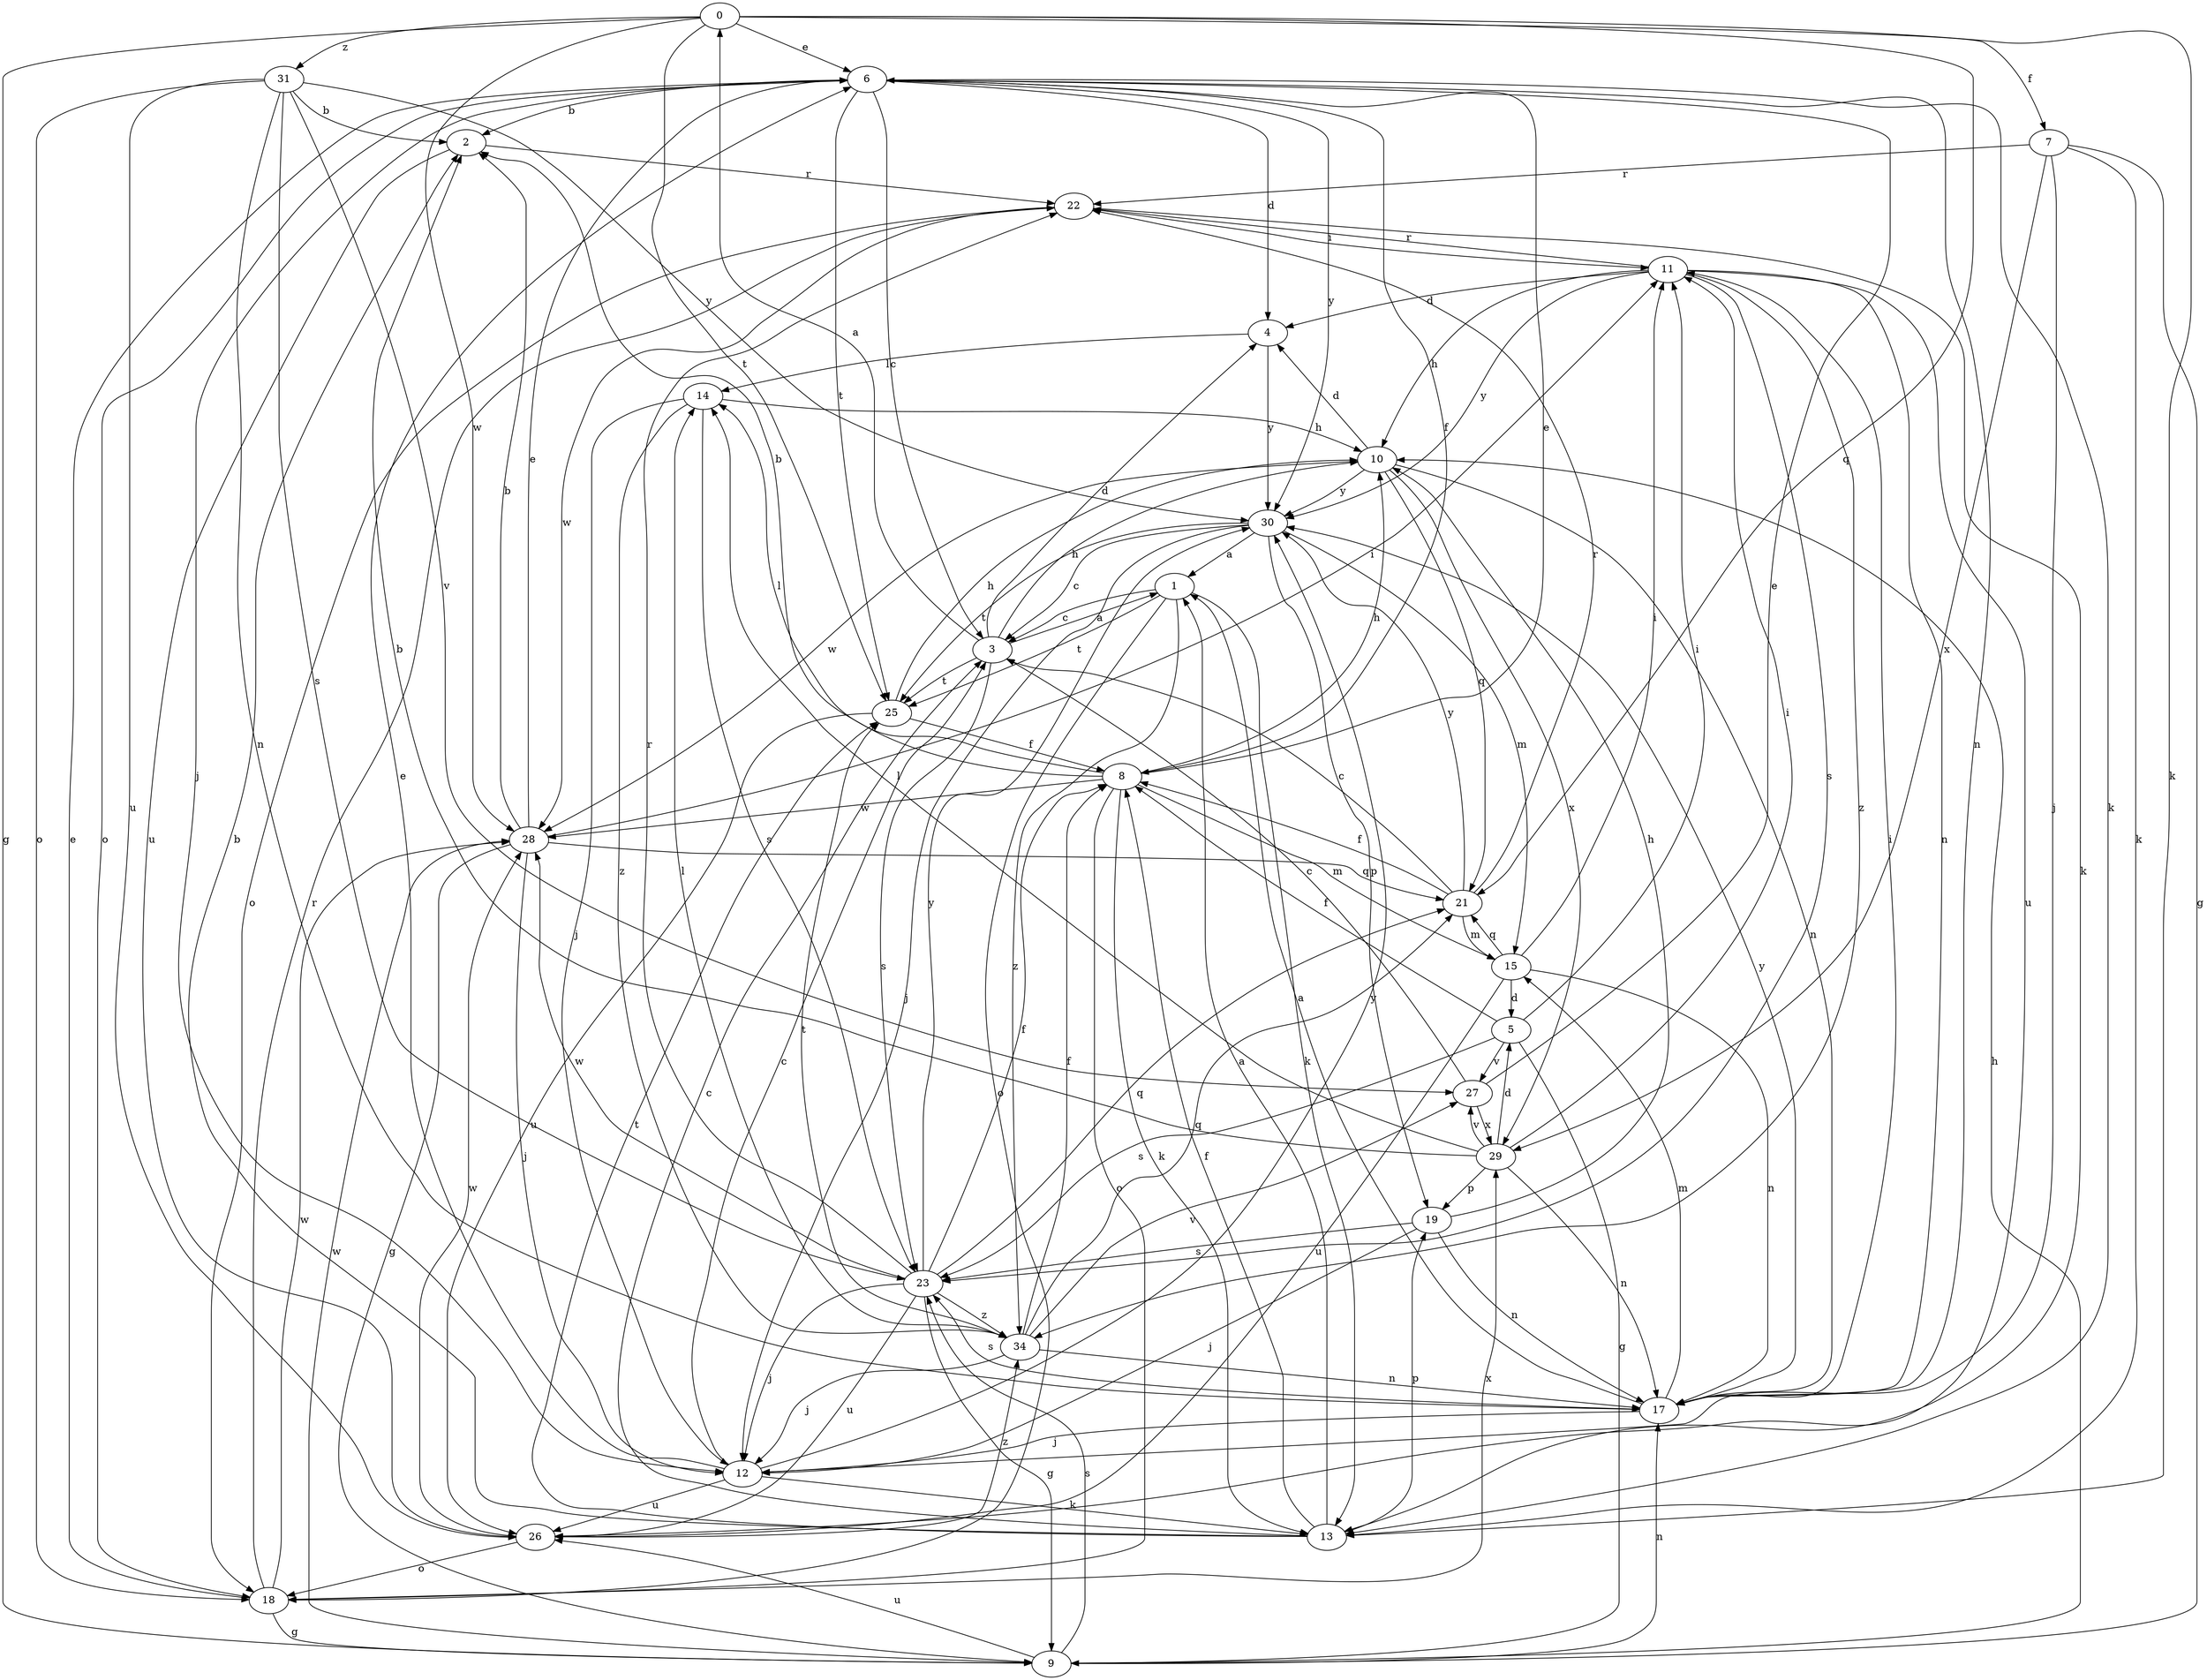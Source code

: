 strict digraph  {
0;
1;
2;
3;
4;
5;
6;
7;
8;
9;
10;
11;
12;
13;
14;
15;
17;
18;
19;
21;
22;
23;
25;
26;
27;
28;
29;
30;
31;
34;
0 -> 6  [label=e];
0 -> 7  [label=f];
0 -> 9  [label=g];
0 -> 13  [label=k];
0 -> 21  [label=q];
0 -> 25  [label=t];
0 -> 28  [label=w];
0 -> 31  [label=z];
1 -> 3  [label=c];
1 -> 13  [label=k];
1 -> 18  [label=o];
1 -> 25  [label=t];
1 -> 34  [label=z];
2 -> 22  [label=r];
2 -> 26  [label=u];
3 -> 0  [label=a];
3 -> 1  [label=a];
3 -> 4  [label=d];
3 -> 10  [label=h];
3 -> 23  [label=s];
3 -> 25  [label=t];
4 -> 14  [label=l];
4 -> 30  [label=y];
5 -> 8  [label=f];
5 -> 9  [label=g];
5 -> 11  [label=i];
5 -> 23  [label=s];
5 -> 27  [label=v];
6 -> 2  [label=b];
6 -> 3  [label=c];
6 -> 4  [label=d];
6 -> 8  [label=f];
6 -> 12  [label=j];
6 -> 13  [label=k];
6 -> 17  [label=n];
6 -> 18  [label=o];
6 -> 25  [label=t];
6 -> 30  [label=y];
7 -> 9  [label=g];
7 -> 12  [label=j];
7 -> 13  [label=k];
7 -> 22  [label=r];
7 -> 29  [label=x];
8 -> 2  [label=b];
8 -> 6  [label=e];
8 -> 10  [label=h];
8 -> 13  [label=k];
8 -> 14  [label=l];
8 -> 15  [label=m];
8 -> 18  [label=o];
8 -> 28  [label=w];
9 -> 10  [label=h];
9 -> 17  [label=n];
9 -> 23  [label=s];
9 -> 26  [label=u];
9 -> 28  [label=w];
10 -> 4  [label=d];
10 -> 17  [label=n];
10 -> 21  [label=q];
10 -> 28  [label=w];
10 -> 29  [label=x];
10 -> 30  [label=y];
11 -> 4  [label=d];
11 -> 10  [label=h];
11 -> 17  [label=n];
11 -> 22  [label=r];
11 -> 23  [label=s];
11 -> 26  [label=u];
11 -> 30  [label=y];
11 -> 34  [label=z];
12 -> 3  [label=c];
12 -> 6  [label=e];
12 -> 13  [label=k];
12 -> 26  [label=u];
12 -> 30  [label=y];
13 -> 1  [label=a];
13 -> 2  [label=b];
13 -> 3  [label=c];
13 -> 8  [label=f];
13 -> 19  [label=p];
13 -> 25  [label=t];
14 -> 10  [label=h];
14 -> 12  [label=j];
14 -> 23  [label=s];
14 -> 34  [label=z];
15 -> 5  [label=d];
15 -> 11  [label=i];
15 -> 17  [label=n];
15 -> 21  [label=q];
15 -> 26  [label=u];
17 -> 1  [label=a];
17 -> 11  [label=i];
17 -> 12  [label=j];
17 -> 15  [label=m];
17 -> 23  [label=s];
17 -> 30  [label=y];
18 -> 6  [label=e];
18 -> 9  [label=g];
18 -> 22  [label=r];
18 -> 28  [label=w];
18 -> 29  [label=x];
19 -> 10  [label=h];
19 -> 12  [label=j];
19 -> 17  [label=n];
19 -> 23  [label=s];
21 -> 3  [label=c];
21 -> 8  [label=f];
21 -> 15  [label=m];
21 -> 22  [label=r];
21 -> 30  [label=y];
22 -> 11  [label=i];
22 -> 13  [label=k];
22 -> 18  [label=o];
22 -> 28  [label=w];
23 -> 8  [label=f];
23 -> 9  [label=g];
23 -> 12  [label=j];
23 -> 21  [label=q];
23 -> 22  [label=r];
23 -> 26  [label=u];
23 -> 28  [label=w];
23 -> 30  [label=y];
23 -> 34  [label=z];
25 -> 8  [label=f];
25 -> 10  [label=h];
25 -> 26  [label=u];
26 -> 18  [label=o];
26 -> 28  [label=w];
26 -> 34  [label=z];
27 -> 3  [label=c];
27 -> 6  [label=e];
27 -> 29  [label=x];
28 -> 2  [label=b];
28 -> 6  [label=e];
28 -> 9  [label=g];
28 -> 11  [label=i];
28 -> 12  [label=j];
28 -> 21  [label=q];
29 -> 2  [label=b];
29 -> 5  [label=d];
29 -> 11  [label=i];
29 -> 14  [label=l];
29 -> 17  [label=n];
29 -> 19  [label=p];
29 -> 27  [label=v];
30 -> 1  [label=a];
30 -> 3  [label=c];
30 -> 12  [label=j];
30 -> 15  [label=m];
30 -> 19  [label=p];
30 -> 25  [label=t];
31 -> 2  [label=b];
31 -> 17  [label=n];
31 -> 18  [label=o];
31 -> 23  [label=s];
31 -> 26  [label=u];
31 -> 27  [label=v];
31 -> 30  [label=y];
34 -> 8  [label=f];
34 -> 12  [label=j];
34 -> 14  [label=l];
34 -> 17  [label=n];
34 -> 21  [label=q];
34 -> 25  [label=t];
34 -> 27  [label=v];
}
